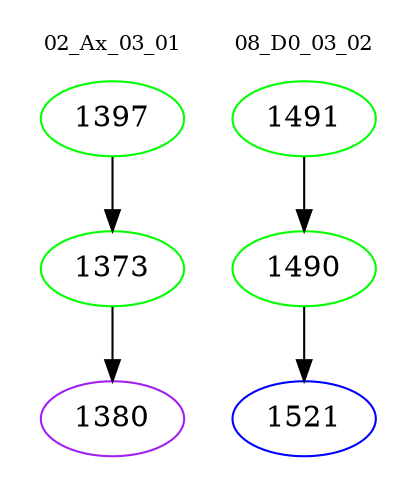 digraph{
subgraph cluster_0 {
color = white
label = "02_Ax_03_01";
fontsize=10;
T0_1397 [label="1397", color="green"]
T0_1397 -> T0_1373 [color="black"]
T0_1373 [label="1373", color="green"]
T0_1373 -> T0_1380 [color="black"]
T0_1380 [label="1380", color="purple"]
}
subgraph cluster_1 {
color = white
label = "08_D0_03_02";
fontsize=10;
T1_1491 [label="1491", color="green"]
T1_1491 -> T1_1490 [color="black"]
T1_1490 [label="1490", color="green"]
T1_1490 -> T1_1521 [color="black"]
T1_1521 [label="1521", color="blue"]
}
}
